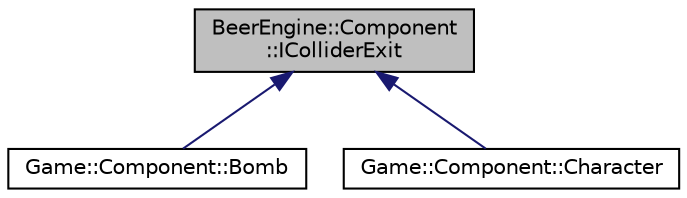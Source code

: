 digraph "BeerEngine::Component::IColliderExit"
{
  edge [fontname="Helvetica",fontsize="10",labelfontname="Helvetica",labelfontsize="10"];
  node [fontname="Helvetica",fontsize="10",shape=record];
  Node0 [label="BeerEngine::Component\l::IColliderExit",height=0.2,width=0.4,color="black", fillcolor="grey75", style="filled", fontcolor="black"];
  Node0 -> Node1 [dir="back",color="midnightblue",fontsize="10",style="solid"];
  Node1 [label="Game::Component::Bomb",height=0.2,width=0.4,color="black", fillcolor="white", style="filled",URL="$class_game_1_1_component_1_1_bomb.html"];
  Node0 -> Node2 [dir="back",color="midnightblue",fontsize="10",style="solid"];
  Node2 [label="Game::Component::Character",height=0.2,width=0.4,color="black", fillcolor="white", style="filled",URL="$class_game_1_1_component_1_1_character.html"];
}
